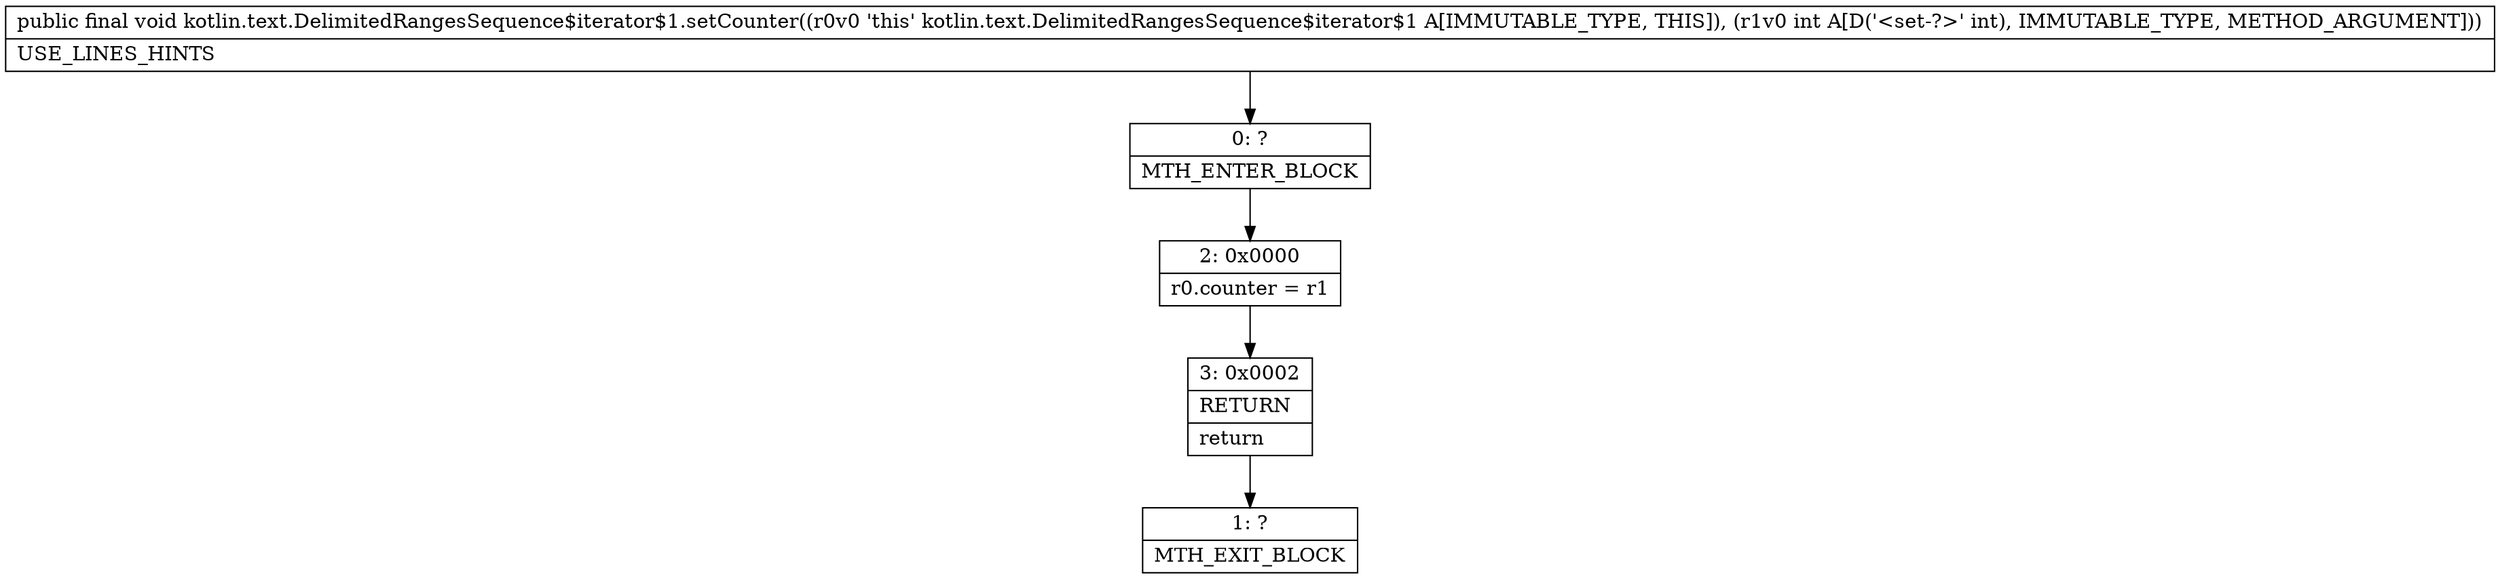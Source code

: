 digraph "CFG forkotlin.text.DelimitedRangesSequence$iterator$1.setCounter(I)V" {
Node_0 [shape=record,label="{0\:\ ?|MTH_ENTER_BLOCK\l}"];
Node_2 [shape=record,label="{2\:\ 0x0000|r0.counter = r1\l}"];
Node_3 [shape=record,label="{3\:\ 0x0002|RETURN\l|return\l}"];
Node_1 [shape=record,label="{1\:\ ?|MTH_EXIT_BLOCK\l}"];
MethodNode[shape=record,label="{public final void kotlin.text.DelimitedRangesSequence$iterator$1.setCounter((r0v0 'this' kotlin.text.DelimitedRangesSequence$iterator$1 A[IMMUTABLE_TYPE, THIS]), (r1v0 int A[D('\<set\-?\>' int), IMMUTABLE_TYPE, METHOD_ARGUMENT]))  | USE_LINES_HINTS\l}"];
MethodNode -> Node_0;Node_0 -> Node_2;
Node_2 -> Node_3;
Node_3 -> Node_1;
}

